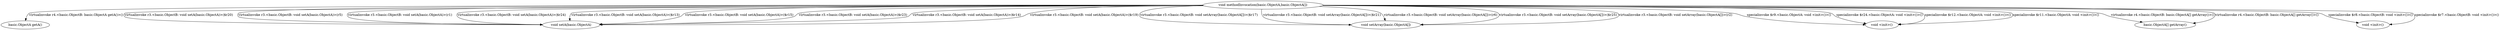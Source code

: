 digraph g {
5[label="basic.ObjectA getA()"]
2[label="void setA(basic.ObjectA)"]
1[label="void setArray(basic.ObjectA[])"]
3[label="void <init>()"]
0[label="void methodInvocation(basic.ObjectA,basic.ObjectA[])"]
4[label="basic.ObjectA[] getArray()"]
6[label="void <init>()"]
0->1[label="virtualinvoke r3.<basic.ObjectB: void setArray(basic.ObjectA[])>($r17)"]
0->1[label="virtualinvoke r3.<basic.ObjectB: void setArray(basic.ObjectA[])>($r21)"]
0->1[label="virtualinvoke r3.<basic.ObjectB: void setArray(basic.ObjectA[])>(r6)"]
0->1[label="virtualinvoke r3.<basic.ObjectB: void setArray(basic.ObjectA[])>($r25)"]
0->1[label="virtualinvoke r3.<basic.ObjectB: void setArray(basic.ObjectA[])>(r2)"]
0->2[label="virtualinvoke r3.<basic.ObjectB: void setA(basic.ObjectA)>($r20)"]
0->2[label="virtualinvoke r3.<basic.ObjectB: void setA(basic.ObjectA)>(r5)"]
0->2[label="virtualinvoke r3.<basic.ObjectB: void setA(basic.ObjectA)>(r1)"]
0->2[label="virtualinvoke r3.<basic.ObjectB: void setA(basic.ObjectA)>($r24)"]
0->2[label="virtualinvoke r3.<basic.ObjectB: void setA(basic.ObjectA)>($r13)"]
0->2[label="virtualinvoke r3.<basic.ObjectB: void setA(basic.ObjectA)>($r15)"]
0->2[label="virtualinvoke r3.<basic.ObjectB: void setA(basic.ObjectA)>($r23)"]
0->2[label="virtualinvoke r3.<basic.ObjectB: void setA(basic.ObjectA)>($r14)"]
0->2[label="virtualinvoke r3.<basic.ObjectB: void setA(basic.ObjectA)>($r19)"]
0->3[label="specialinvoke $r9.<basic.ObjectA: void <init>()>()"]
0->3[label="specialinvoke $r24.<basic.ObjectA: void <init>()>()"]
0->3[label="specialinvoke $r12.<basic.ObjectA: void <init>()>()"]
0->3[label="specialinvoke $r11.<basic.ObjectA: void <init>()>()"]
0->4[label="virtualinvoke r4.<basic.ObjectB: basic.ObjectA[] getArray()>()"]
0->4[label="virtualinvoke r4.<basic.ObjectB: basic.ObjectA[] getArray()>()"]
0->5[label="virtualinvoke r4.<basic.ObjectB: basic.ObjectA getA()>()"]
0->6[label="specialinvoke $r8.<basic.ObjectB: void <init>()>()"]
0->6[label="specialinvoke $r7.<basic.ObjectB: void <init>()>()"]
}